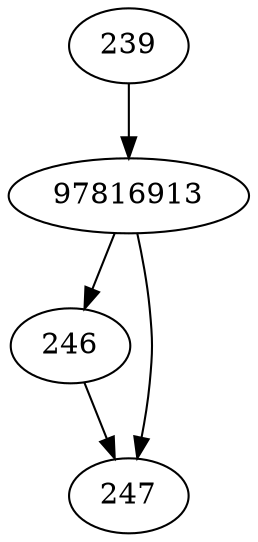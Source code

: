 strict digraph  {
97816913;
239;
246;
247;
97816913 -> 246;
97816913 -> 247;
239 -> 97816913;
246 -> 247;
}
